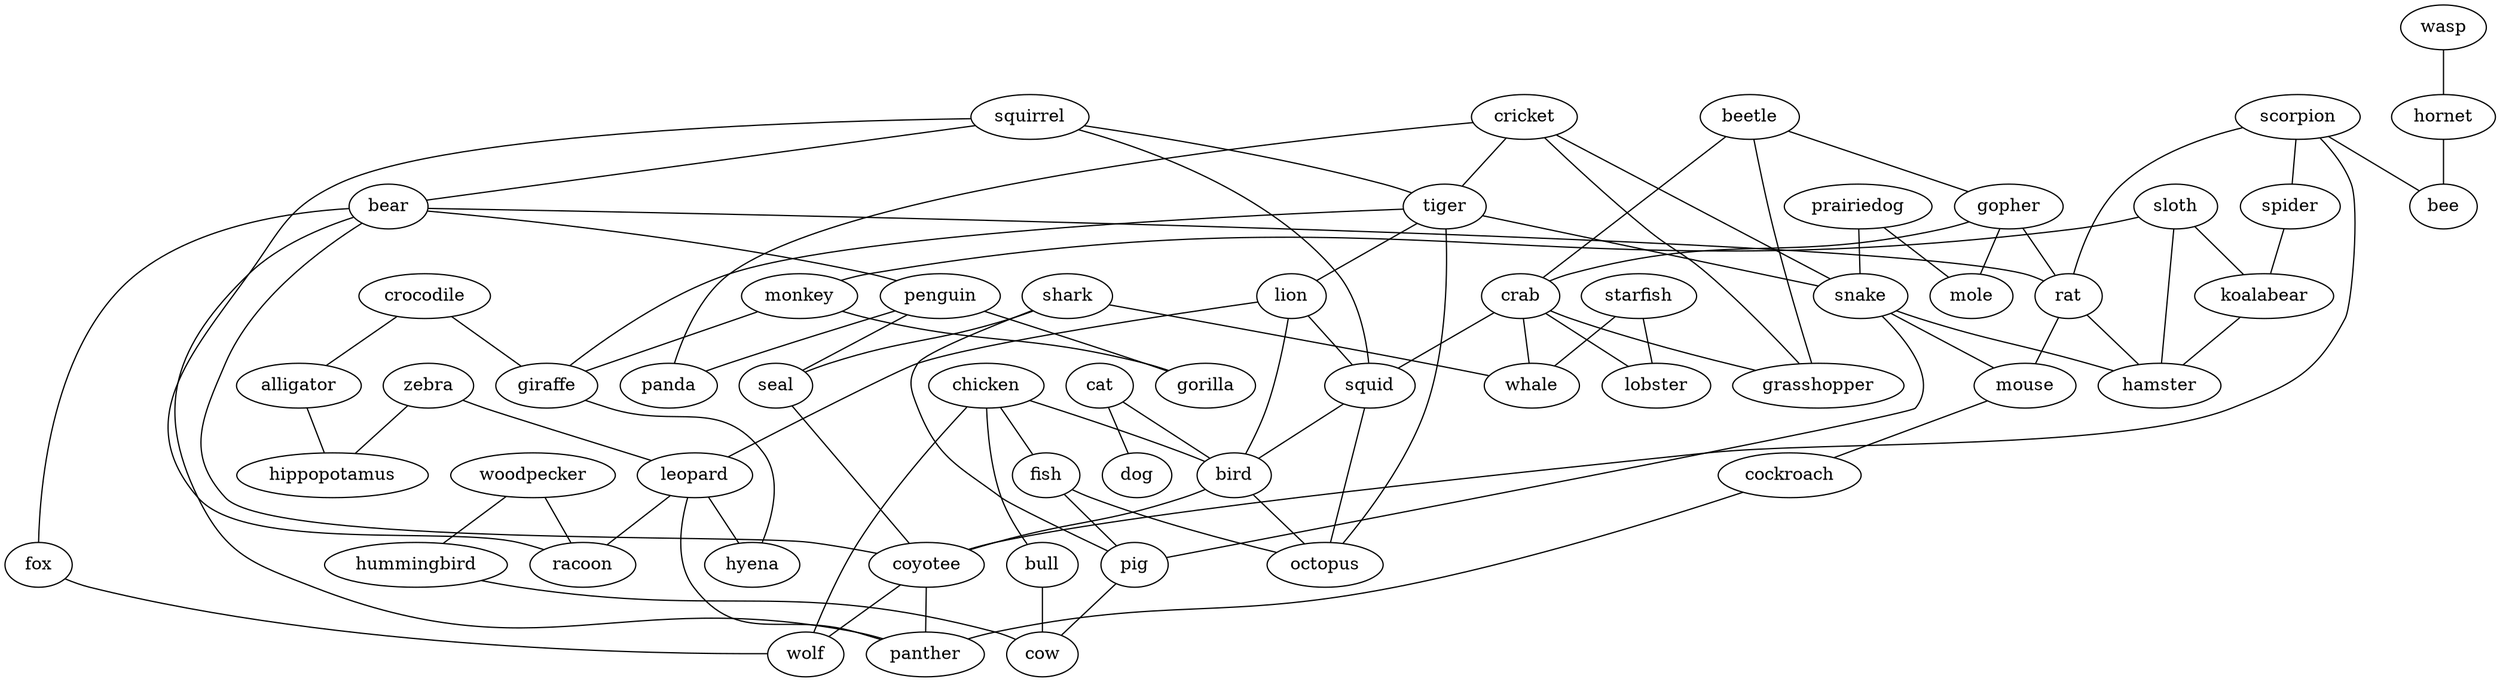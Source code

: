 strict graph  {
	sloth -- monkey	 [weight=1];
	sloth -- koalabear	 [weight=1];
	sloth -- hamster	 [weight=1];
	wasp -- hornet	 [weight=1];
	beetle -- gopher	 [weight=1];
	beetle -- crab	 [weight=1];
	beetle -- grasshopper	 [weight=1];
	gopher -- crab	 [weight=1];
	gopher -- rat	 [weight=1];
	gopher -- mole	 [weight=1];
	crocodile -- alligator	 [weight=1];
	crocodile -- giraffe	 [weight=1];
	prairiedog -- snake	 [weight=1];
	prairiedog -- mole	 [weight=1];
	chicken -- bull	 [weight=1];
	chicken -- fish	 [weight=1];
	chicken -- bird	 [weight=1];
	chicken -- wolf	 [weight=1];
	crab -- grasshopper	 [weight=1];
	crab -- squid	 [weight=1];
	crab -- lobster	 [weight=1];
	crab -- whale	 [weight=1];
	monkey -- giraffe	 [weight=1];
	monkey -- gorilla	 [weight=1];
	alligator -- hippopotamus	 [weight=1];
	scorpion -- spider	 [weight=1];
	scorpion -- rat	 [weight=1];
	scorpion -- coyotee	 [weight=1];
	scorpion -- bee	 [weight=1];
	cricket -- grasshopper	 [weight=1];
	cricket -- tiger	 [weight=1];
	cricket -- snake	 [weight=1];
	cricket -- panda	 [weight=1];
	squirrel -- bear	 [weight=1];
	squirrel -- tiger	 [weight=1];
	squirrel -- squid	 [weight=1];
	squirrel -- racoon	 [weight=1];
	starfish -- lobster	 [weight=1];
	starfish -- whale	 [weight=1];
	bear -- penguin	 [weight=1];
	bear -- rat	 [weight=1];
	bear -- fox	 [weight=1];
	bear -- coyotee	 [weight=1];
	bear -- panther	 [weight=1];
	tiger -- giraffe	 [weight=1];
	tiger -- snake	 [weight=1];
	tiger -- lion	 [weight=1];
	tiger -- octopus	 [weight=1];
	giraffe -- hyena	 [weight=1];
	snake -- pig	 [weight=1];
	snake -- mouse	 [weight=1];
	snake -- hamster	 [weight=1];
	bull -- cow	 [weight=1];
	penguin -- seal	 [weight=1];
	penguin -- panda	 [weight=1];
	penguin -- gorilla	 [weight=1];
	lion -- squid	 [weight=1];
	lion -- bird	 [weight=1];
	lion -- leopard	 [weight=1];
	cat -- bird	 [weight=1];
	cat -- dog	 [weight=1];
	hornet -- bee	 [weight=1];
	shark -- pig	 [weight=1];
	shark -- seal	 [weight=1];
	shark -- whale	 [weight=1];
	fish -- pig	 [weight=1];
	fish -- octopus	 [weight=1];
	squid -- bird	 [weight=1];
	squid -- octopus	 [weight=1];
	spider -- koalabear	 [weight=1];
	pig -- cow	 [weight=1];
	rat -- mouse	 [weight=1];
	rat -- hamster	 [weight=1];
	zebra -- hippopotamus	 [weight=1];
	zebra -- leopard	 [weight=1];
	seal -- coyotee	 [weight=1];
	woodpecker -- hummingbird	 [weight=1];
	woodpecker -- racoon	 [weight=1];
	mouse -- cockroach	 [weight=1];
	fox -- wolf	 [weight=1];
	bird -- coyotee	 [weight=1];
	bird -- octopus	 [weight=1];
	coyotee -- panther	 [weight=1];
	coyotee -- wolf	 [weight=1];
	leopard -- racoon	 [weight=1];
	leopard -- panther	 [weight=1];
	leopard -- hyena	 [weight=1];
	cockroach -- panther	 [weight=1];
	hummingbird -- cow	 [weight=1];
	koalabear -- hamster	 [weight=1];
}
